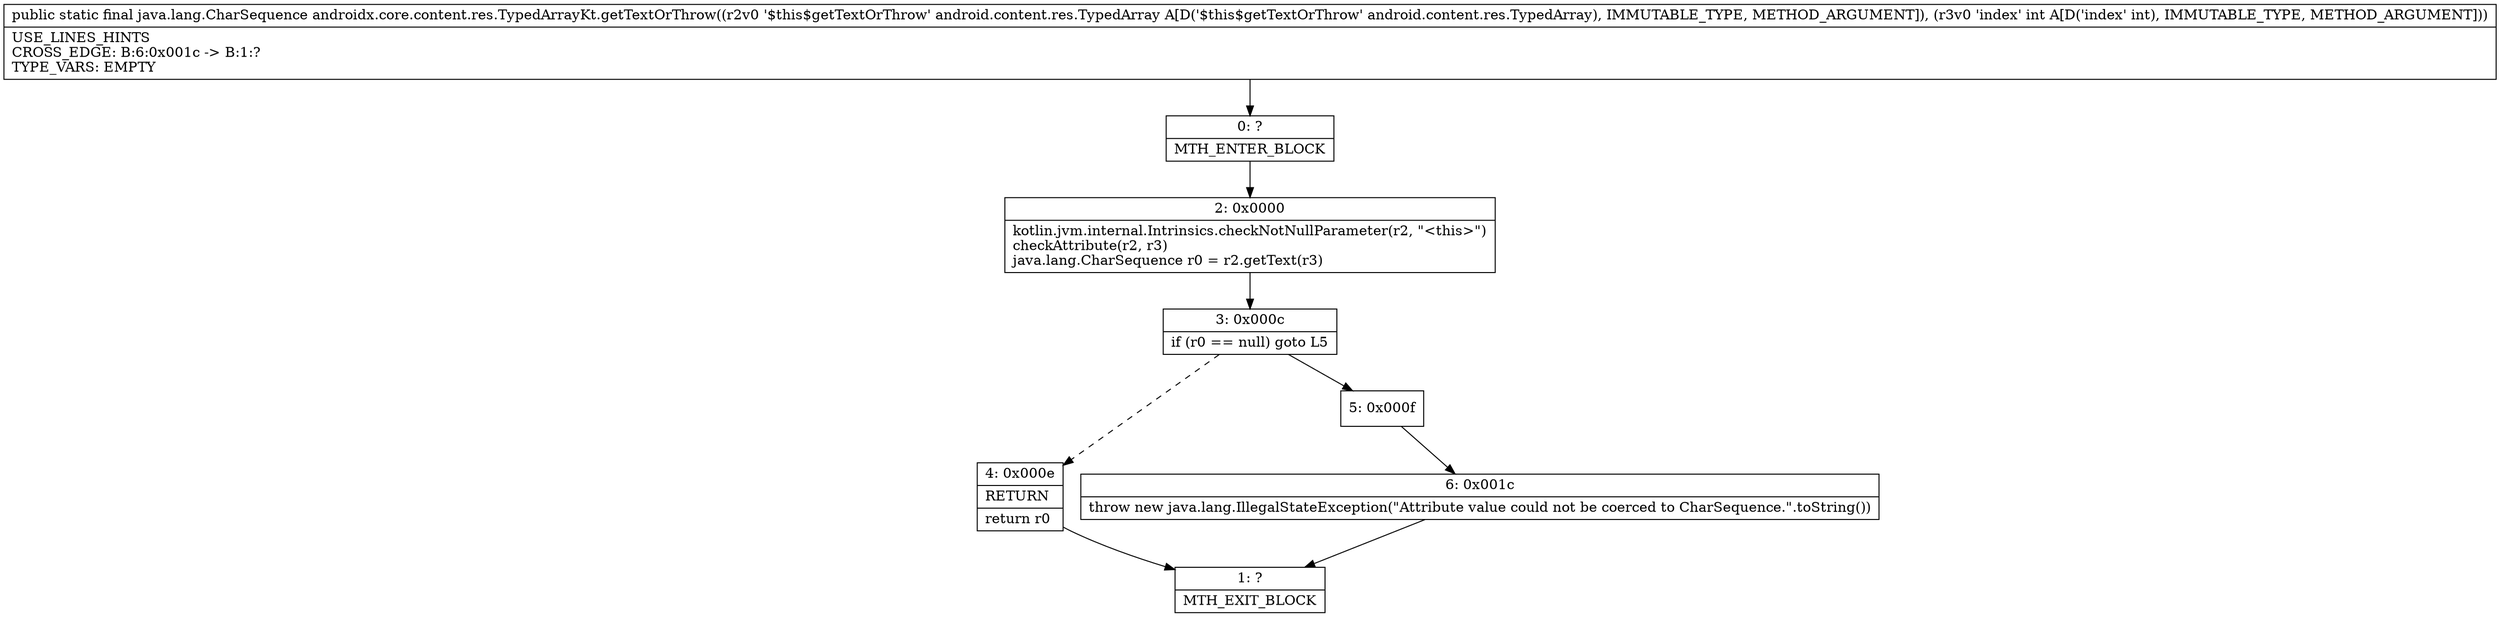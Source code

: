 digraph "CFG forandroidx.core.content.res.TypedArrayKt.getTextOrThrow(Landroid\/content\/res\/TypedArray;I)Ljava\/lang\/CharSequence;" {
Node_0 [shape=record,label="{0\:\ ?|MTH_ENTER_BLOCK\l}"];
Node_2 [shape=record,label="{2\:\ 0x0000|kotlin.jvm.internal.Intrinsics.checkNotNullParameter(r2, \"\<this\>\")\lcheckAttribute(r2, r3)\ljava.lang.CharSequence r0 = r2.getText(r3)\l}"];
Node_3 [shape=record,label="{3\:\ 0x000c|if (r0 == null) goto L5\l}"];
Node_4 [shape=record,label="{4\:\ 0x000e|RETURN\l|return r0\l}"];
Node_1 [shape=record,label="{1\:\ ?|MTH_EXIT_BLOCK\l}"];
Node_5 [shape=record,label="{5\:\ 0x000f}"];
Node_6 [shape=record,label="{6\:\ 0x001c|throw new java.lang.IllegalStateException(\"Attribute value could not be coerced to CharSequence.\".toString())\l}"];
MethodNode[shape=record,label="{public static final java.lang.CharSequence androidx.core.content.res.TypedArrayKt.getTextOrThrow((r2v0 '$this$getTextOrThrow' android.content.res.TypedArray A[D('$this$getTextOrThrow' android.content.res.TypedArray), IMMUTABLE_TYPE, METHOD_ARGUMENT]), (r3v0 'index' int A[D('index' int), IMMUTABLE_TYPE, METHOD_ARGUMENT]))  | USE_LINES_HINTS\lCROSS_EDGE: B:6:0x001c \-\> B:1:?\lTYPE_VARS: EMPTY\l}"];
MethodNode -> Node_0;Node_0 -> Node_2;
Node_2 -> Node_3;
Node_3 -> Node_4[style=dashed];
Node_3 -> Node_5;
Node_4 -> Node_1;
Node_5 -> Node_6;
Node_6 -> Node_1;
}

